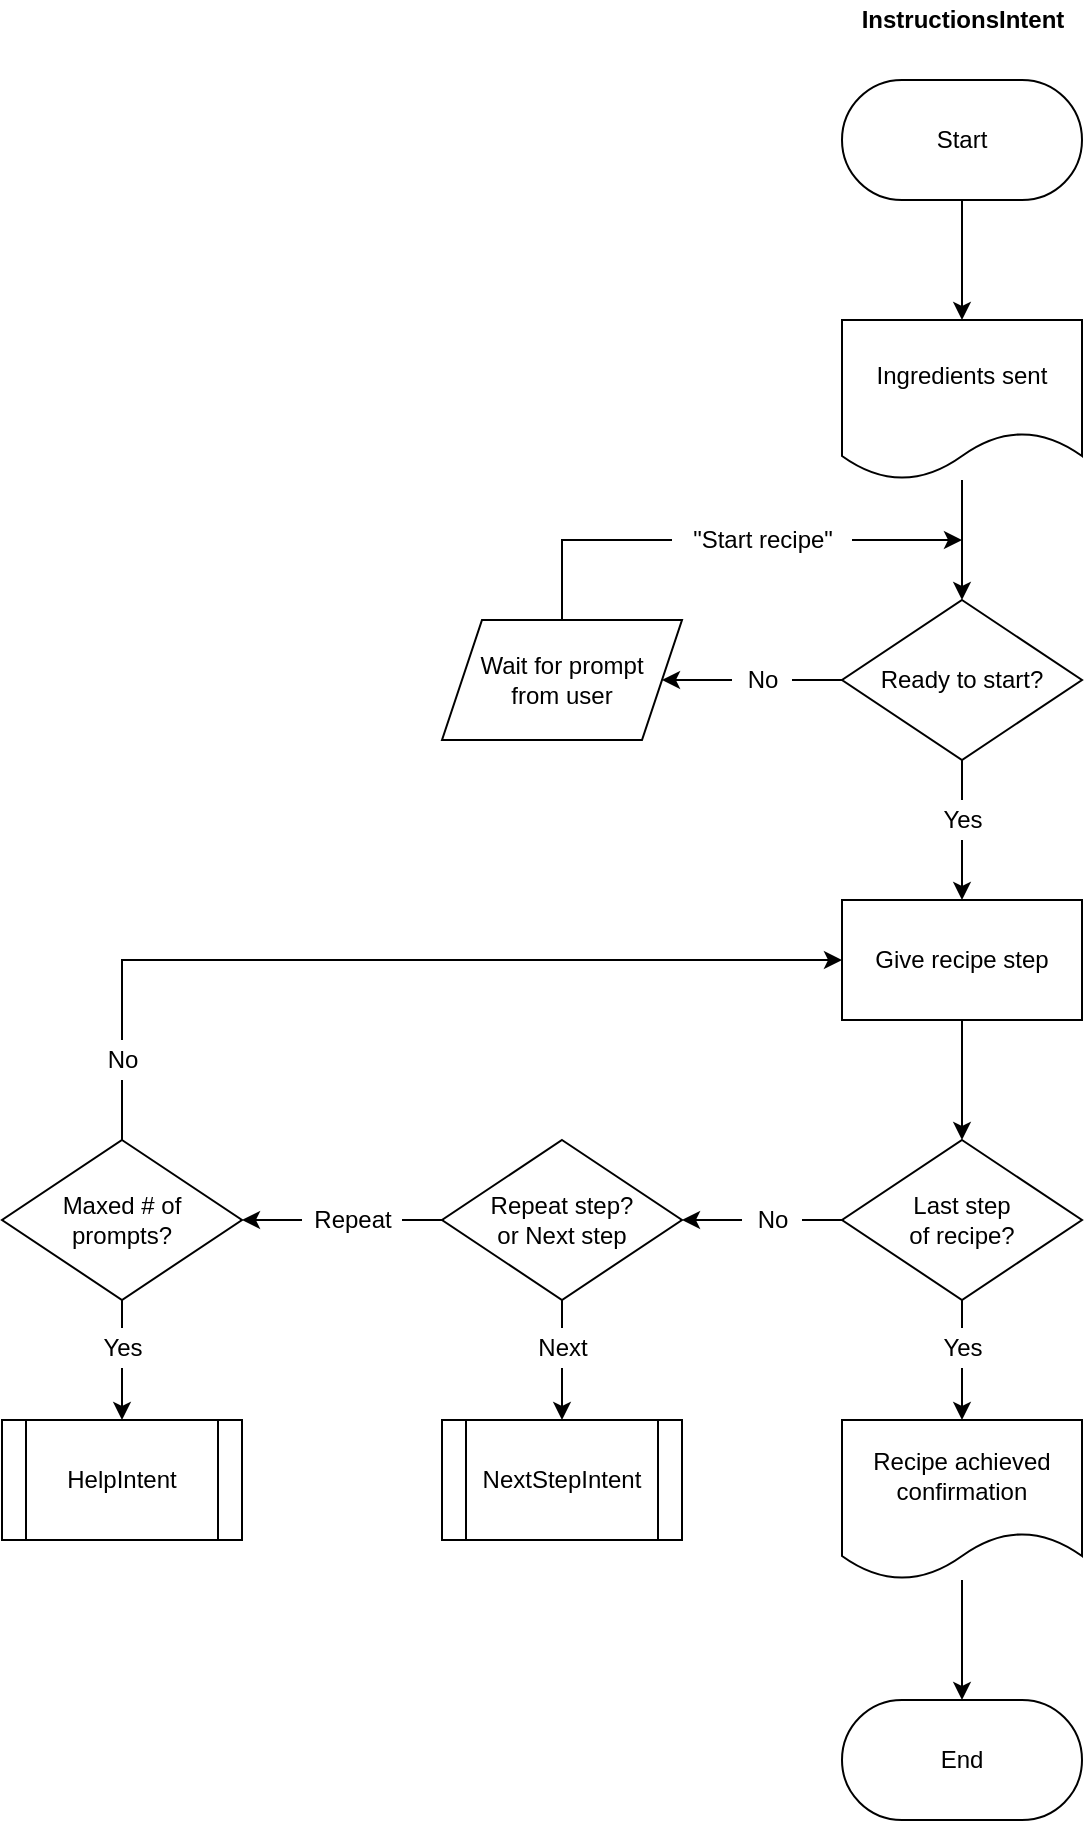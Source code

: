 <mxfile version="13.10.4" type="github">
  <diagram id="42WWrblyjfMENvQk-2MK" name="Page-1">
    <mxGraphModel dx="1123" dy="780" grid="1" gridSize="10" guides="1" tooltips="1" connect="1" arrows="1" fold="1" page="1" pageScale="1" pageWidth="1500" pageHeight="2000" math="0" shadow="0">
      <root>
        <mxCell id="0" />
        <mxCell id="1" parent="0" />
        <mxCell id="878t6Z_7mpMtQr6r-hFt-4" style="edgeStyle=orthogonalEdgeStyle;rounded=0;orthogonalLoop=1;jettySize=auto;html=1;exitX=0.5;exitY=1;exitDx=0;exitDy=0;" edge="1" parent="1" source="878t6Z_7mpMtQr6r-hFt-1" target="878t6Z_7mpMtQr6r-hFt-3">
          <mxGeometry relative="1" as="geometry" />
        </mxCell>
        <mxCell id="878t6Z_7mpMtQr6r-hFt-1" value="Start" style="rounded=1;whiteSpace=wrap;html=1;arcSize=50;" vertex="1" parent="1">
          <mxGeometry x="1280" y="120" width="120" height="60" as="geometry" />
        </mxCell>
        <mxCell id="878t6Z_7mpMtQr6r-hFt-2" value="&lt;b&gt;InstructionsIntent&lt;/b&gt;" style="text;html=1;align=center;verticalAlign=middle;resizable=0;points=[];autosize=1;" vertex="1" parent="1">
          <mxGeometry x="1280" y="80" width="120" height="20" as="geometry" />
        </mxCell>
        <mxCell id="878t6Z_7mpMtQr6r-hFt-6" style="edgeStyle=orthogonalEdgeStyle;rounded=0;orthogonalLoop=1;jettySize=auto;html=1;" edge="1" parent="1" source="878t6Z_7mpMtQr6r-hFt-37" target="878t6Z_7mpMtQr6r-hFt-5">
          <mxGeometry relative="1" as="geometry" />
        </mxCell>
        <mxCell id="878t6Z_7mpMtQr6r-hFt-3" value="Ingredients sent" style="shape=document;whiteSpace=wrap;html=1;boundedLbl=1;" vertex="1" parent="1">
          <mxGeometry x="1280" y="240" width="120" height="80" as="geometry" />
        </mxCell>
        <mxCell id="878t6Z_7mpMtQr6r-hFt-8" style="edgeStyle=orthogonalEdgeStyle;rounded=0;orthogonalLoop=1;jettySize=auto;html=1;exitX=0.5;exitY=1;exitDx=0;exitDy=0;" edge="1" parent="1" source="878t6Z_7mpMtQr6r-hFt-5" target="878t6Z_7mpMtQr6r-hFt-7">
          <mxGeometry relative="1" as="geometry" />
        </mxCell>
        <mxCell id="878t6Z_7mpMtQr6r-hFt-5" value="Give recipe step" style="rounded=0;whiteSpace=wrap;html=1;" vertex="1" parent="1">
          <mxGeometry x="1280" y="530" width="120" height="60" as="geometry" />
        </mxCell>
        <mxCell id="878t6Z_7mpMtQr6r-hFt-12" style="edgeStyle=orthogonalEdgeStyle;rounded=0;orthogonalLoop=1;jettySize=auto;html=1;exitX=0.5;exitY=1;exitDx=0;exitDy=0;" edge="1" parent="1" source="878t6Z_7mpMtQr6r-hFt-7" target="878t6Z_7mpMtQr6r-hFt-11">
          <mxGeometry relative="1" as="geometry" />
        </mxCell>
        <mxCell id="878t6Z_7mpMtQr6r-hFt-18" style="edgeStyle=orthogonalEdgeStyle;rounded=0;orthogonalLoop=1;jettySize=auto;html=1;exitX=0;exitY=0.5;exitDx=0;exitDy=0;" edge="1" parent="1" source="878t6Z_7mpMtQr6r-hFt-7" target="878t6Z_7mpMtQr6r-hFt-10">
          <mxGeometry relative="1" as="geometry" />
        </mxCell>
        <mxCell id="878t6Z_7mpMtQr6r-hFt-7" value="Last step &lt;br&gt;of recipe?" style="rhombus;whiteSpace=wrap;html=1;" vertex="1" parent="1">
          <mxGeometry x="1280" y="650" width="120" height="80" as="geometry" />
        </mxCell>
        <mxCell id="878t6Z_7mpMtQr6r-hFt-17" style="edgeStyle=orthogonalEdgeStyle;rounded=0;orthogonalLoop=1;jettySize=auto;html=1;exitX=0;exitY=0.5;exitDx=0;exitDy=0;" edge="1" parent="1" source="878t6Z_7mpMtQr6r-hFt-10">
          <mxGeometry relative="1" as="geometry">
            <mxPoint x="980" y="690" as="targetPoint" />
          </mxGeometry>
        </mxCell>
        <mxCell id="878t6Z_7mpMtQr6r-hFt-27" style="edgeStyle=orthogonalEdgeStyle;rounded=0;orthogonalLoop=1;jettySize=auto;html=1;exitX=0.5;exitY=1;exitDx=0;exitDy=0;" edge="1" parent="1" source="878t6Z_7mpMtQr6r-hFt-10" target="878t6Z_7mpMtQr6r-hFt-26">
          <mxGeometry relative="1" as="geometry" />
        </mxCell>
        <mxCell id="878t6Z_7mpMtQr6r-hFt-10" value="Repeat step?&lt;br&gt;or Next step" style="rhombus;whiteSpace=wrap;html=1;" vertex="1" parent="1">
          <mxGeometry x="1080" y="650" width="120" height="80" as="geometry" />
        </mxCell>
        <mxCell id="878t6Z_7mpMtQr6r-hFt-14" style="edgeStyle=orthogonalEdgeStyle;rounded=0;orthogonalLoop=1;jettySize=auto;html=1;" edge="1" parent="1" source="878t6Z_7mpMtQr6r-hFt-11" target="878t6Z_7mpMtQr6r-hFt-13">
          <mxGeometry relative="1" as="geometry" />
        </mxCell>
        <mxCell id="878t6Z_7mpMtQr6r-hFt-11" value="Recipe achieved&lt;br&gt;confirmation" style="shape=document;whiteSpace=wrap;html=1;boundedLbl=1;" vertex="1" parent="1">
          <mxGeometry x="1280" y="790" width="120" height="80" as="geometry" />
        </mxCell>
        <mxCell id="878t6Z_7mpMtQr6r-hFt-13" value="End" style="rounded=1;whiteSpace=wrap;html=1;arcSize=50;" vertex="1" parent="1">
          <mxGeometry x="1280" y="930" width="120" height="60" as="geometry" />
        </mxCell>
        <mxCell id="878t6Z_7mpMtQr6r-hFt-24" value="No" style="text;html=1;align=center;verticalAlign=middle;resizable=0;points=[];autosize=1;fillColor=#ffffff;" vertex="1" parent="1">
          <mxGeometry x="1230" y="680" width="30" height="20" as="geometry" />
        </mxCell>
        <mxCell id="878t6Z_7mpMtQr6r-hFt-26" value="NextStepIntent" style="shape=process;whiteSpace=wrap;html=1;backgroundOutline=1;fillColor=#ffffff;" vertex="1" parent="1">
          <mxGeometry x="1080" y="790" width="120" height="60" as="geometry" />
        </mxCell>
        <mxCell id="878t6Z_7mpMtQr6r-hFt-28" value="Next" style="text;html=1;align=center;verticalAlign=middle;resizable=0;points=[];autosize=1;fillColor=#ffffff;" vertex="1" parent="1">
          <mxGeometry x="1120" y="744" width="40" height="20" as="geometry" />
        </mxCell>
        <mxCell id="878t6Z_7mpMtQr6r-hFt-29" value="Repeat" style="text;html=1;align=center;verticalAlign=middle;resizable=0;points=[];autosize=1;fillColor=#ffffff;" vertex="1" parent="1">
          <mxGeometry x="1010" y="680" width="50" height="20" as="geometry" />
        </mxCell>
        <mxCell id="878t6Z_7mpMtQr6r-hFt-32" style="edgeStyle=orthogonalEdgeStyle;rounded=0;orthogonalLoop=1;jettySize=auto;html=1;exitX=0.5;exitY=0;exitDx=0;exitDy=0;entryX=0;entryY=0.5;entryDx=0;entryDy=0;" edge="1" parent="1" source="878t6Z_7mpMtQr6r-hFt-31" target="878t6Z_7mpMtQr6r-hFt-5">
          <mxGeometry relative="1" as="geometry" />
        </mxCell>
        <mxCell id="878t6Z_7mpMtQr6r-hFt-34" style="edgeStyle=orthogonalEdgeStyle;rounded=0;orthogonalLoop=1;jettySize=auto;html=1;exitX=0.5;exitY=1;exitDx=0;exitDy=0;entryX=0.5;entryY=0;entryDx=0;entryDy=0;" edge="1" parent="1" source="878t6Z_7mpMtQr6r-hFt-31" target="878t6Z_7mpMtQr6r-hFt-33">
          <mxGeometry relative="1" as="geometry" />
        </mxCell>
        <mxCell id="878t6Z_7mpMtQr6r-hFt-31" value="Maxed # of &lt;br&gt;prompts?" style="rhombus;whiteSpace=wrap;html=1;" vertex="1" parent="1">
          <mxGeometry x="860" y="650" width="120" height="80" as="geometry" />
        </mxCell>
        <mxCell id="878t6Z_7mpMtQr6r-hFt-33" value="HelpIntent" style="shape=process;whiteSpace=wrap;html=1;backgroundOutline=1;fillColor=#ffffff;" vertex="1" parent="1">
          <mxGeometry x="860" y="790" width="120" height="60" as="geometry" />
        </mxCell>
        <mxCell id="878t6Z_7mpMtQr6r-hFt-35" value="Yes" style="text;html=1;align=center;verticalAlign=middle;resizable=0;points=[];autosize=1;fillColor=#ffffff;" vertex="1" parent="1">
          <mxGeometry x="900" y="744" width="40" height="20" as="geometry" />
        </mxCell>
        <mxCell id="878t6Z_7mpMtQr6r-hFt-36" value="No" style="text;html=1;align=center;verticalAlign=middle;resizable=0;points=[];autosize=1;fillColor=#ffffff;" vertex="1" parent="1">
          <mxGeometry x="905" y="600" width="30" height="20" as="geometry" />
        </mxCell>
        <mxCell id="878t6Z_7mpMtQr6r-hFt-42" style="edgeStyle=orthogonalEdgeStyle;rounded=0;orthogonalLoop=1;jettySize=auto;html=1;exitX=0;exitY=0.5;exitDx=0;exitDy=0;" edge="1" parent="1" source="878t6Z_7mpMtQr6r-hFt-37" target="878t6Z_7mpMtQr6r-hFt-40">
          <mxGeometry relative="1" as="geometry" />
        </mxCell>
        <mxCell id="878t6Z_7mpMtQr6r-hFt-37" value="Ready to start?" style="rhombus;whiteSpace=wrap;html=1;" vertex="1" parent="1">
          <mxGeometry x="1280" y="380" width="120" height="80" as="geometry" />
        </mxCell>
        <mxCell id="878t6Z_7mpMtQr6r-hFt-38" style="edgeStyle=orthogonalEdgeStyle;rounded=0;orthogonalLoop=1;jettySize=auto;html=1;" edge="1" parent="1" source="878t6Z_7mpMtQr6r-hFt-3" target="878t6Z_7mpMtQr6r-hFt-37">
          <mxGeometry relative="1" as="geometry">
            <mxPoint x="1340" y="320" as="sourcePoint" />
            <mxPoint x="1340" y="530" as="targetPoint" />
          </mxGeometry>
        </mxCell>
        <mxCell id="878t6Z_7mpMtQr6r-hFt-43" style="edgeStyle=orthogonalEdgeStyle;rounded=0;orthogonalLoop=1;jettySize=auto;html=1;exitX=0.5;exitY=0;exitDx=0;exitDy=0;" edge="1" parent="1" source="878t6Z_7mpMtQr6r-hFt-40">
          <mxGeometry relative="1" as="geometry">
            <mxPoint x="1340" y="350" as="targetPoint" />
            <Array as="points">
              <mxPoint x="1140" y="350" />
              <mxPoint x="1280" y="350" />
            </Array>
          </mxGeometry>
        </mxCell>
        <mxCell id="878t6Z_7mpMtQr6r-hFt-40" value="Wait for prompt&lt;br&gt;from user" style="shape=parallelogram;perimeter=parallelogramPerimeter;whiteSpace=wrap;html=1;fixedSize=1;fillColor=#ffffff;" vertex="1" parent="1">
          <mxGeometry x="1080" y="390" width="120" height="60" as="geometry" />
        </mxCell>
        <mxCell id="878t6Z_7mpMtQr6r-hFt-41" value="Yes" style="text;html=1;align=center;verticalAlign=middle;resizable=0;points=[];autosize=1;fillColor=#ffffff;" vertex="1" parent="1">
          <mxGeometry x="1320" y="480" width="40" height="20" as="geometry" />
        </mxCell>
        <mxCell id="878t6Z_7mpMtQr6r-hFt-44" value="No" style="text;html=1;align=center;verticalAlign=middle;resizable=0;points=[];autosize=1;fillColor=#ffffff;" vertex="1" parent="1">
          <mxGeometry x="1225" y="410" width="30" height="20" as="geometry" />
        </mxCell>
        <mxCell id="878t6Z_7mpMtQr6r-hFt-45" value="&quot;Start recipe&quot;" style="text;html=1;align=center;verticalAlign=middle;resizable=0;points=[];autosize=1;fillColor=#ffffff;" vertex="1" parent="1">
          <mxGeometry x="1195" y="340" width="90" height="20" as="geometry" />
        </mxCell>
        <mxCell id="878t6Z_7mpMtQr6r-hFt-46" value="Yes" style="text;html=1;align=center;verticalAlign=middle;resizable=0;points=[];autosize=1;fillColor=#ffffff;" vertex="1" parent="1">
          <mxGeometry x="1320" y="744" width="40" height="20" as="geometry" />
        </mxCell>
      </root>
    </mxGraphModel>
  </diagram>
</mxfile>
